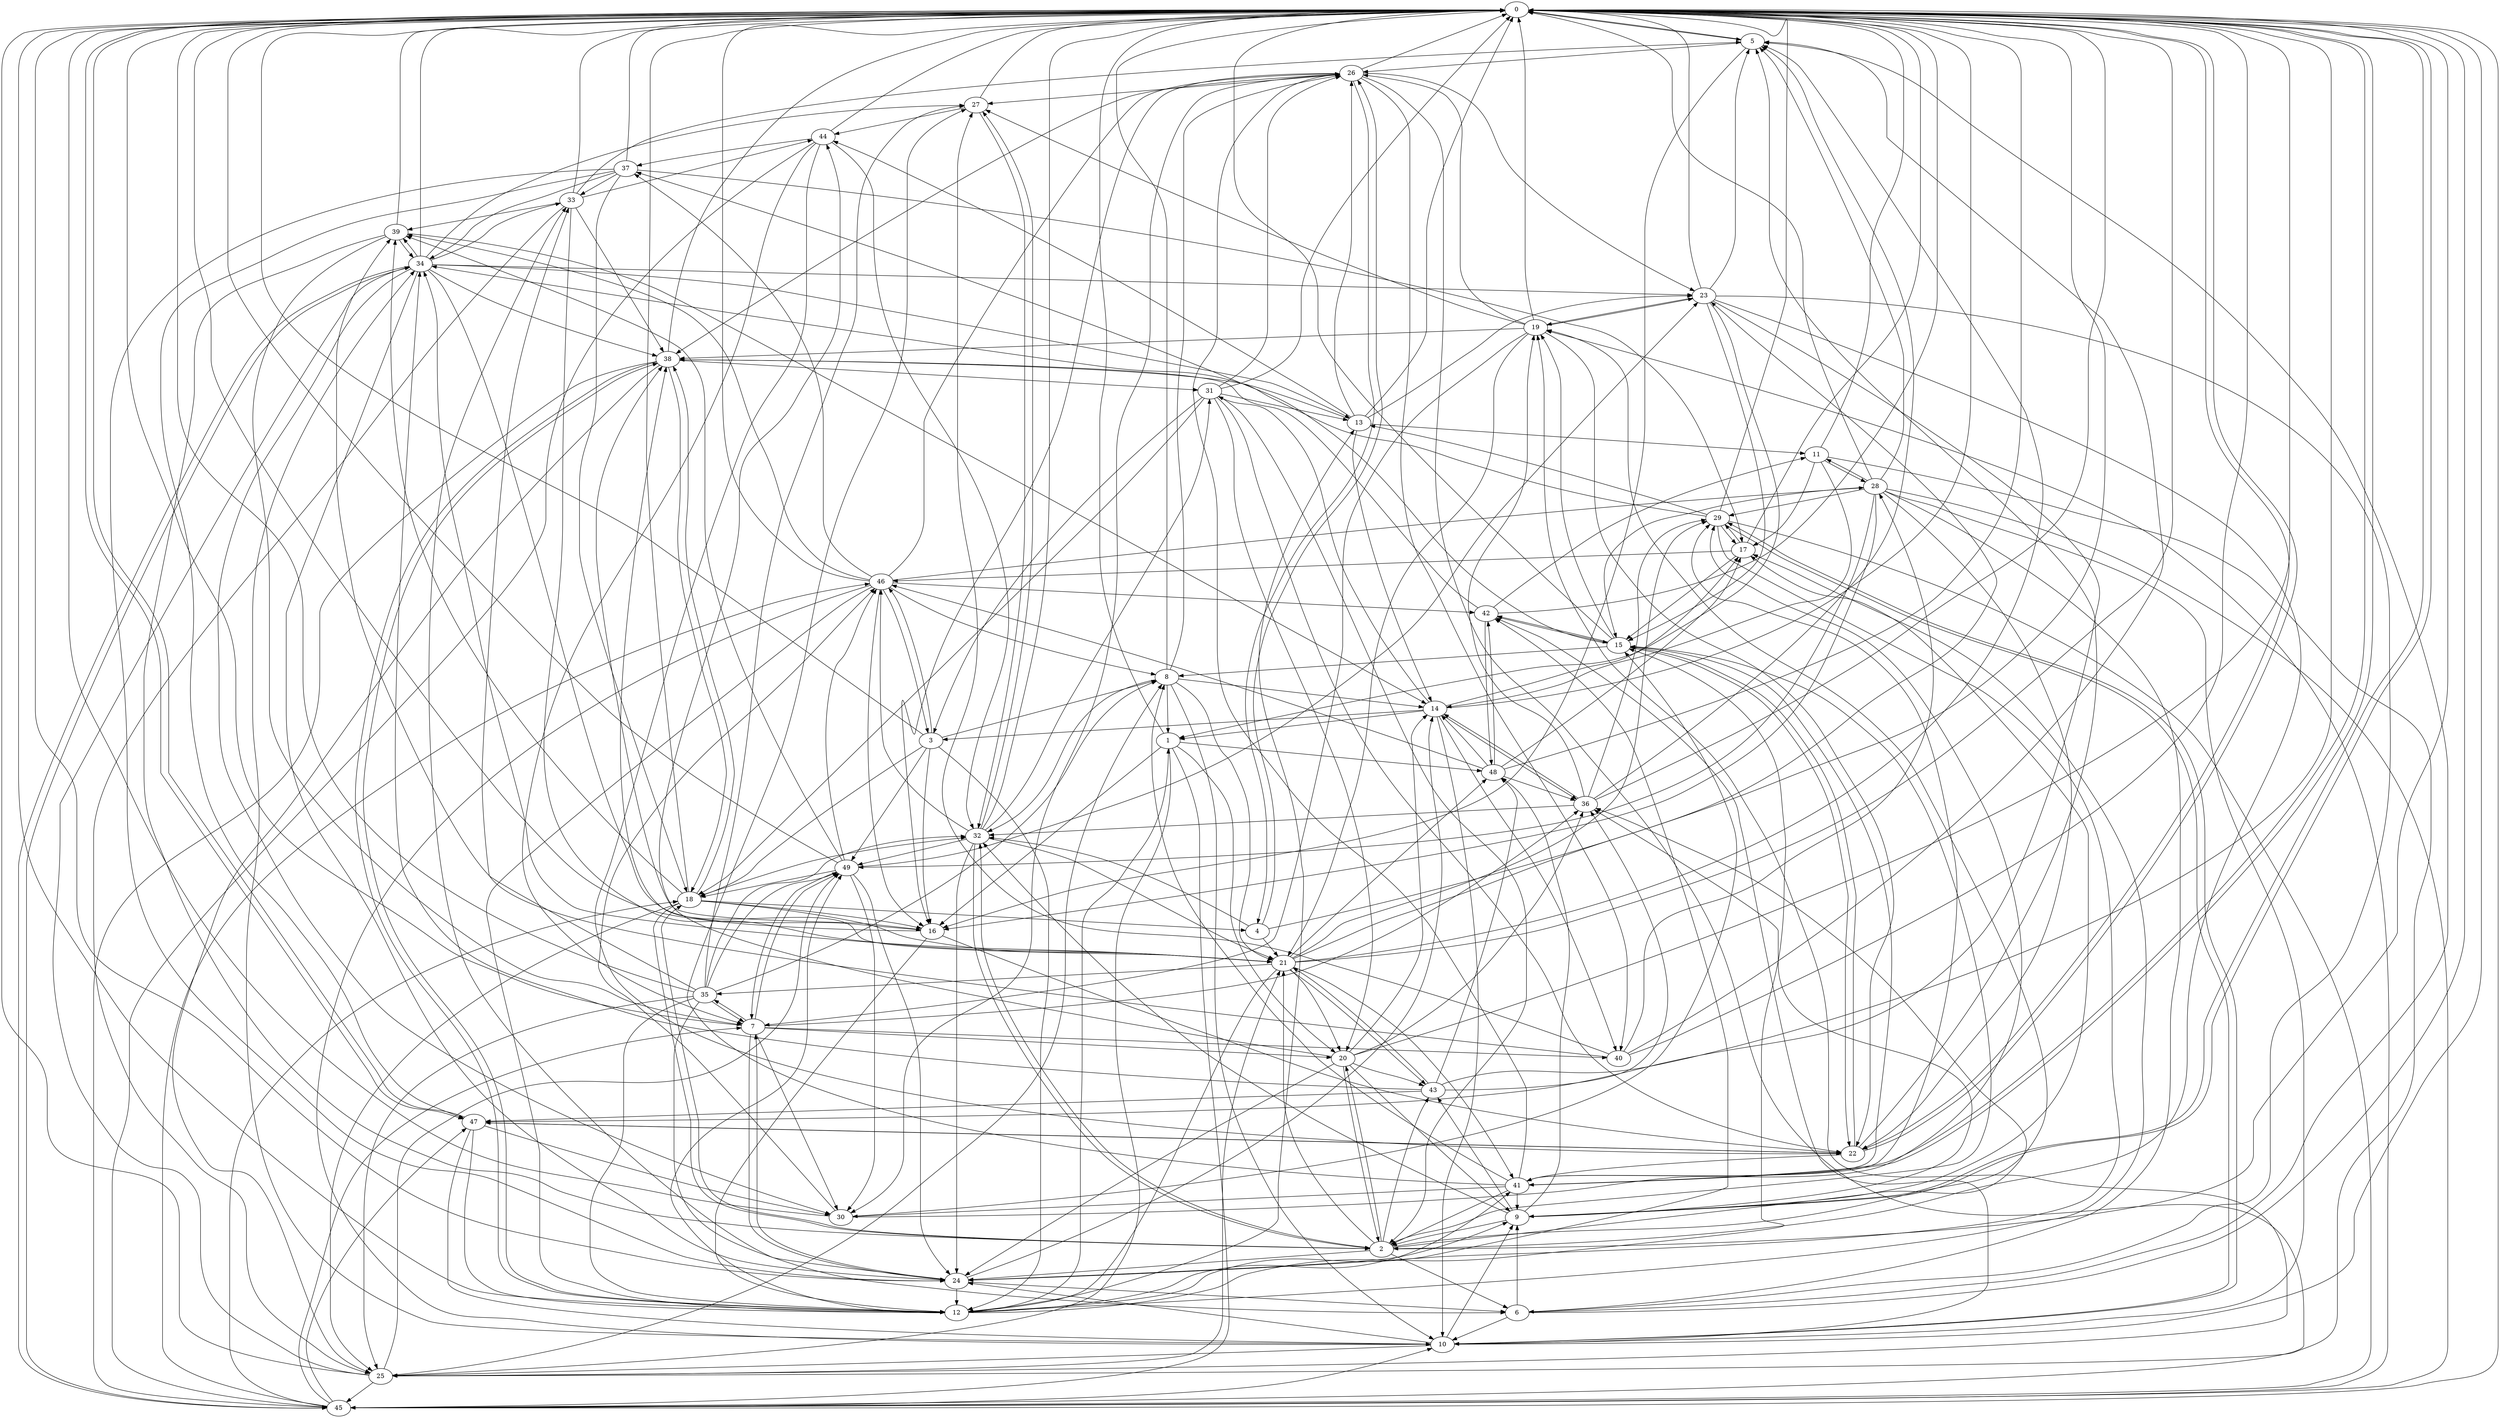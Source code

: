 strict digraph "" {
	0	 [component_delay=3];
	5	 [component_delay=3];
	0 -> 5	 [wire_delay=1];
	9	 [component_delay=3];
	0 -> 9	 [wire_delay=1];
	22	 [component_delay=3];
	0 -> 22	 [wire_delay=1];
	41	 [component_delay=3];
	0 -> 41	 [wire_delay=1];
	47	 [component_delay=3];
	0 -> 47	 [wire_delay=1];
	1	 [component_delay=3];
	1 -> 0	 [wire_delay=1];
	16	 [component_delay=3];
	1 -> 16	 [wire_delay=1];
	20	 [component_delay=3];
	1 -> 20	 [wire_delay=1];
	25	 [component_delay=3];
	1 -> 25	 [wire_delay=1];
	45	 [component_delay=3];
	1 -> 45	 [wire_delay=1];
	48	 [component_delay=3];
	1 -> 48	 [wire_delay=1];
	2	 [component_delay=3];
	2 -> 0	 [wire_delay=1];
	6	 [component_delay=3];
	2 -> 6	 [wire_delay=1];
	15	 [component_delay=3];
	2 -> 15	 [wire_delay=1];
	18	 [component_delay=3];
	2 -> 18	 [wire_delay=1];
	19	 [component_delay=3];
	2 -> 19	 [wire_delay=1];
	2 -> 20	 [wire_delay=1];
	21	 [component_delay=3];
	2 -> 21	 [wire_delay=1];
	24	 [component_delay=3];
	2 -> 24	 [wire_delay=1];
	32	 [component_delay=3];
	2 -> 32	 [wire_delay=1];
	36	 [component_delay=3];
	2 -> 36	 [wire_delay=1];
	43	 [component_delay=3];
	2 -> 43	 [wire_delay=1];
	3	 [component_delay=3];
	3 -> 0	 [wire_delay=1];
	8	 [component_delay=3];
	3 -> 8	 [wire_delay=1];
	12	 [component_delay=3];
	3 -> 12	 [wire_delay=1];
	3 -> 16	 [wire_delay=1];
	3 -> 18	 [wire_delay=1];
	46	 [component_delay=3];
	3 -> 46	 [wire_delay=1];
	49	 [component_delay=3];
	3 -> 49	 [wire_delay=1];
	4	 [component_delay=3];
	4 -> 0	 [wire_delay=1];
	4 -> 21	 [wire_delay=1];
	26	 [component_delay=3];
	4 -> 26	 [wire_delay=1];
	4 -> 32	 [wire_delay=1];
	5 -> 0	 [wire_delay=1];
	5 -> 16	 [wire_delay=1];
	5 -> 26	 [wire_delay=1];
	6 -> 0	 [wire_delay=1];
	6 -> 5	 [wire_delay=1];
	6 -> 9	 [wire_delay=1];
	10	 [component_delay=3];
	6 -> 10	 [wire_delay=1];
	7	 [component_delay=3];
	7 -> 0	 [wire_delay=1];
	7 -> 20	 [wire_delay=1];
	7 -> 24	 [wire_delay=1];
	30	 [component_delay=3];
	7 -> 30	 [wire_delay=1];
	35	 [component_delay=3];
	7 -> 35	 [wire_delay=1];
	7 -> 36	 [wire_delay=1];
	40	 [component_delay=3];
	7 -> 40	 [wire_delay=1];
	7 -> 49	 [wire_delay=1];
	8 -> 0	 [wire_delay=1];
	8 -> 1	 [wire_delay=1];
	8 -> 10	 [wire_delay=1];
	14	 [component_delay=3];
	8 -> 14	 [wire_delay=1];
	8 -> 21	 [wire_delay=1];
	8 -> 26	 [wire_delay=1];
	8 -> 32	 [wire_delay=1];
	9 -> 0	 [wire_delay=1];
	9 -> 2	 [wire_delay=1];
	17	 [component_delay=3];
	9 -> 17	 [wire_delay=1];
	9 -> 32	 [wire_delay=1];
	9 -> 36	 [wire_delay=1];
	9 -> 43	 [wire_delay=1];
	9 -> 48	 [wire_delay=1];
	10 -> 0	 [wire_delay=1];
	10 -> 9	 [wire_delay=1];
	10 -> 24	 [wire_delay=1];
	10 -> 25	 [wire_delay=1];
	29	 [component_delay=3];
	10 -> 29	 [wire_delay=1];
	34	 [component_delay=3];
	10 -> 34	 [wire_delay=1];
	42	 [component_delay=3];
	10 -> 42	 [wire_delay=1];
	11	 [component_delay=3];
	11 -> 0	 [wire_delay=1];
	11 -> 14	 [wire_delay=1];
	11 -> 17	 [wire_delay=1];
	11 -> 25	 [wire_delay=1];
	28	 [component_delay=3];
	11 -> 28	 [wire_delay=1];
	12 -> 0	 [wire_delay=1];
	12 -> 1	 [wire_delay=1];
	13	 [component_delay=3];
	12 -> 13	 [wire_delay=1];
	12 -> 15	 [wire_delay=1];
	12 -> 17	 [wire_delay=1];
	38	 [component_delay=3];
	12 -> 38	 [wire_delay=1];
	12 -> 41	 [wire_delay=1];
	12 -> 42	 [wire_delay=1];
	12 -> 49	 [wire_delay=1];
	13 -> 0	 [wire_delay=1];
	13 -> 11	 [wire_delay=1];
	13 -> 14	 [wire_delay=1];
	23	 [component_delay=3];
	13 -> 23	 [wire_delay=1];
	13 -> 26	 [wire_delay=1];
	13 -> 38	 [wire_delay=1];
	44	 [component_delay=3];
	13 -> 44	 [wire_delay=1];
	14 -> 0	 [wire_delay=1];
	14 -> 1	 [wire_delay=1];
	14 -> 3	 [wire_delay=1];
	14 -> 10	 [wire_delay=1];
	14 -> 17	 [wire_delay=1];
	31	 [component_delay=3];
	14 -> 31	 [wire_delay=1];
	14 -> 36	 [wire_delay=1];
	14 -> 40	 [wire_delay=1];
	15 -> 0	 [wire_delay=1];
	15 -> 8	 [wire_delay=1];
	15 -> 19	 [wire_delay=1];
	15 -> 22	 [wire_delay=1];
	37	 [component_delay=3];
	15 -> 37	 [wire_delay=1];
	15 -> 42	 [wire_delay=1];
	16 -> 0	 [wire_delay=1];
	16 -> 12	 [wire_delay=1];
	16 -> 22	 [wire_delay=1];
	16 -> 38	 [wire_delay=1];
	17 -> 0	 [wire_delay=1];
	17 -> 15	 [wire_delay=1];
	17 -> 29	 [wire_delay=1];
	17 -> 46	 [wire_delay=1];
	18 -> 0	 [wire_delay=1];
	18 -> 2	 [wire_delay=1];
	18 -> 4	 [wire_delay=1];
	18 -> 16	 [wire_delay=1];
	18 -> 21	 [wire_delay=1];
	18 -> 25	 [wire_delay=1];
	18 -> 32	 [wire_delay=1];
	18 -> 38	 [wire_delay=1];
	39	 [component_delay=3];
	18 -> 39	 [wire_delay=1];
	19 -> 0	 [wire_delay=1];
	19 -> 7	 [wire_delay=1];
	19 -> 21	 [wire_delay=1];
	19 -> 22	 [wire_delay=1];
	19 -> 23	 [wire_delay=1];
	19 -> 26	 [wire_delay=1];
	27	 [component_delay=3];
	19 -> 27	 [wire_delay=1];
	19 -> 38	 [wire_delay=1];
	20 -> 0	 [wire_delay=1];
	20 -> 2	 [wire_delay=1];
	20 -> 9	 [wire_delay=1];
	20 -> 14	 [wire_delay=1];
	20 -> 24	 [wire_delay=1];
	20 -> 36	 [wire_delay=1];
	20 -> 43	 [wire_delay=1];
	20 -> 44	 [wire_delay=1];
	21 -> 0	 [wire_delay=1];
	21 -> 5	 [wire_delay=1];
	21 -> 12	 [wire_delay=1];
	21 -> 20	 [wire_delay=1];
	21 -> 23	 [wire_delay=1];
	21 -> 29	 [wire_delay=1];
	21 -> 34	 [wire_delay=1];
	21 -> 35	 [wire_delay=1];
	21 -> 38	 [wire_delay=1];
	21 -> 41	 [wire_delay=1];
	21 -> 43	 [wire_delay=1];
	21 -> 48	 [wire_delay=1];
	22 -> 0	 [wire_delay=1];
	22 -> 5	 [wire_delay=1];
	22 -> 15	 [wire_delay=1];
	22 -> 41	 [wire_delay=1];
	22 -> 47	 [wire_delay=1];
	23 -> 0	 [wire_delay=1];
	23 -> 1	 [wire_delay=1];
	23 -> 2	 [wire_delay=1];
	23 -> 5	 [wire_delay=1];
	23 -> 6	 [wire_delay=1];
	23 -> 15	 [wire_delay=1];
	23 -> 19	 [wire_delay=1];
	23 -> 47	 [wire_delay=1];
	24 -> 0	 [wire_delay=1];
	24 -> 6	 [wire_delay=1];
	24 -> 7	 [wire_delay=1];
	24 -> 9	 [wire_delay=1];
	24 -> 12	 [wire_delay=1];
	24 -> 14	 [wire_delay=1];
	33	 [component_delay=3];
	24 -> 33	 [wire_delay=1];
	25 -> 0	 [wire_delay=1];
	25 -> 8	 [wire_delay=1];
	25 -> 19	 [wire_delay=1];
	25 -> 21	 [wire_delay=1];
	25 -> 34	 [wire_delay=1];
	25 -> 45	 [wire_delay=1];
	25 -> 49	 [wire_delay=1];
	26 -> 0	 [wire_delay=1];
	26 -> 4	 [wire_delay=1];
	26 -> 16	 [wire_delay=1];
	26 -> 23	 [wire_delay=1];
	26 -> 27	 [wire_delay=1];
	26 -> 30	 [wire_delay=1];
	26 -> 38	 [wire_delay=1];
	26 -> 40	 [wire_delay=1];
	26 -> 45	 [wire_delay=1];
	27 -> 0	 [wire_delay=1];
	27 -> 32	 [wire_delay=1];
	27 -> 44	 [wire_delay=1];
	28 -> 0	 [wire_delay=1];
	28 -> 5	 [wire_delay=1];
	28 -> 6	 [wire_delay=1];
	28 -> 10	 [wire_delay=1];
	28 -> 11	 [wire_delay=1];
	28 -> 15	 [wire_delay=1];
	28 -> 16	 [wire_delay=1];
	28 -> 22	 [wire_delay=1];
	28 -> 29	 [wire_delay=1];
	28 -> 45	 [wire_delay=1];
	28 -> 49	 [wire_delay=1];
	29 -> 0	 [wire_delay=1];
	29 -> 10	 [wire_delay=1];
	29 -> 13	 [wire_delay=1];
	29 -> 17	 [wire_delay=1];
	29 -> 24	 [wire_delay=1];
	29 -> 34	 [wire_delay=1];
	29 -> 45	 [wire_delay=1];
	30 -> 0	 [wire_delay=1];
	30 -> 15	 [wire_delay=1];
	30 -> 29	 [wire_delay=1];
	30 -> 46	 [wire_delay=1];
	31 -> 0	 [wire_delay=1];
	31 -> 2	 [wire_delay=1];
	31 -> 3	 [wire_delay=1];
	31 -> 13	 [wire_delay=1];
	31 -> 18	 [wire_delay=1];
	31 -> 20	 [wire_delay=1];
	31 -> 22	 [wire_delay=1];
	31 -> 26	 [wire_delay=1];
	32 -> 0	 [wire_delay=1];
	32 -> 2	 [wire_delay=1];
	32 -> 21	 [wire_delay=1];
	32 -> 24	 [wire_delay=1];
	32 -> 27	 [wire_delay=1];
	32 -> 31	 [wire_delay=1];
	32 -> 46	 [wire_delay=1];
	32 -> 49	 [wire_delay=1];
	33 -> 0	 [wire_delay=1];
	33 -> 5	 [wire_delay=1];
	33 -> 21	 [wire_delay=1];
	33 -> 25	 [wire_delay=1];
	33 -> 38	 [wire_delay=1];
	33 -> 39	 [wire_delay=1];
	33 -> 44	 [wire_delay=1];
	34 -> 0	 [wire_delay=1];
	34 -> 13	 [wire_delay=1];
	34 -> 16	 [wire_delay=1];
	34 -> 23	 [wire_delay=1];
	34 -> 24	 [wire_delay=1];
	34 -> 27	 [wire_delay=1];
	34 -> 30	 [wire_delay=1];
	34 -> 33	 [wire_delay=1];
	34 -> 38	 [wire_delay=1];
	34 -> 39	 [wire_delay=1];
	34 -> 45	 [wire_delay=1];
	35 -> 0	 [wire_delay=1];
	35 -> 6	 [wire_delay=1];
	35 -> 7	 [wire_delay=1];
	35 -> 8	 [wire_delay=1];
	35 -> 12	 [wire_delay=1];
	35 -> 25	 [wire_delay=1];
	35 -> 27	 [wire_delay=1];
	35 -> 32	 [wire_delay=1];
	35 -> 39	 [wire_delay=1];
	35 -> 49	 [wire_delay=1];
	36 -> 0	 [wire_delay=1];
	36 -> 5	 [wire_delay=1];
	36 -> 14	 [wire_delay=1];
	36 -> 19	 [wire_delay=1];
	36 -> 29	 [wire_delay=1];
	36 -> 32	 [wire_delay=1];
	37 -> 0	 [wire_delay=1];
	37 -> 17	 [wire_delay=1];
	37 -> 18	 [wire_delay=1];
	37 -> 24	 [wire_delay=1];
	37 -> 33	 [wire_delay=1];
	37 -> 34	 [wire_delay=1];
	37 -> 47	 [wire_delay=1];
	38 -> 0	 [wire_delay=1];
	38 -> 12	 [wire_delay=1];
	38 -> 18	 [wire_delay=1];
	38 -> 25	 [wire_delay=1];
	38 -> 31	 [wire_delay=1];
	38 -> 45	 [wire_delay=1];
	39 -> 0	 [wire_delay=1];
	39 -> 2	 [wire_delay=1];
	39 -> 7	 [wire_delay=1];
	39 -> 14	 [wire_delay=1];
	39 -> 34	 [wire_delay=1];
	40 -> 0	 [wire_delay=1];
	40 -> 5	 [wire_delay=1];
	40 -> 27	 [wire_delay=1];
	40 -> 28	 [wire_delay=1];
	40 -> 33	 [wire_delay=1];
	41 -> 0	 [wire_delay=1];
	41 -> 2	 [wire_delay=1];
	41 -> 8	 [wire_delay=1];
	41 -> 9	 [wire_delay=1];
	41 -> 15	 [wire_delay=1];
	41 -> 26	 [wire_delay=1];
	41 -> 27	 [wire_delay=1];
	41 -> 29	 [wire_delay=1];
	41 -> 30	 [wire_delay=1];
	42 -> 0	 [wire_delay=1];
	42 -> 11	 [wire_delay=1];
	42 -> 15	 [wire_delay=1];
	42 -> 38	 [wire_delay=1];
	42 -> 48	 [wire_delay=1];
	43 -> 0	 [wire_delay=1];
	43 -> 21	 [wire_delay=1];
	43 -> 34	 [wire_delay=1];
	43 -> 36	 [wire_delay=1];
	43 -> 47	 [wire_delay=1];
	43 -> 48	 [wire_delay=1];
	44 -> 0	 [wire_delay=1];
	44 -> 7	 [wire_delay=1];
	44 -> 22	 [wire_delay=1];
	44 -> 32	 [wire_delay=1];
	44 -> 37	 [wire_delay=1];
	44 -> 45	 [wire_delay=1];
	45 -> 0	 [wire_delay=1];
	45 -> 7	 [wire_delay=1];
	45 -> 10	 [wire_delay=1];
	45 -> 18	 [wire_delay=1];
	45 -> 19	 [wire_delay=1];
	45 -> 34	 [wire_delay=1];
	45 -> 46	 [wire_delay=1];
	45 -> 47	 [wire_delay=1];
	46 -> 0	 [wire_delay=1];
	46 -> 3	 [wire_delay=1];
	46 -> 8	 [wire_delay=1];
	46 -> 10	 [wire_delay=1];
	46 -> 12	 [wire_delay=1];
	46 -> 16	 [wire_delay=1];
	46 -> 26	 [wire_delay=1];
	46 -> 28	 [wire_delay=1];
	46 -> 37	 [wire_delay=1];
	46 -> 39	 [wire_delay=1];
	46 -> 42	 [wire_delay=1];
	47 -> 0	 [wire_delay=1];
	47 -> 10	 [wire_delay=1];
	47 -> 12	 [wire_delay=1];
	47 -> 22	 [wire_delay=1];
	47 -> 30	 [wire_delay=1];
	48 -> 0	 [wire_delay=1];
	48 -> 14	 [wire_delay=1];
	48 -> 17	 [wire_delay=1];
	48 -> 36	 [wire_delay=1];
	48 -> 42	 [wire_delay=1];
	48 -> 46	 [wire_delay=1];
	49 -> 0	 [wire_delay=1];
	49 -> 7	 [wire_delay=1];
	49 -> 18	 [wire_delay=1];
	49 -> 23	 [wire_delay=1];
	49 -> 24	 [wire_delay=1];
	49 -> 30	 [wire_delay=1];
	49 -> 39	 [wire_delay=1];
	49 -> 46	 [wire_delay=1];
}
